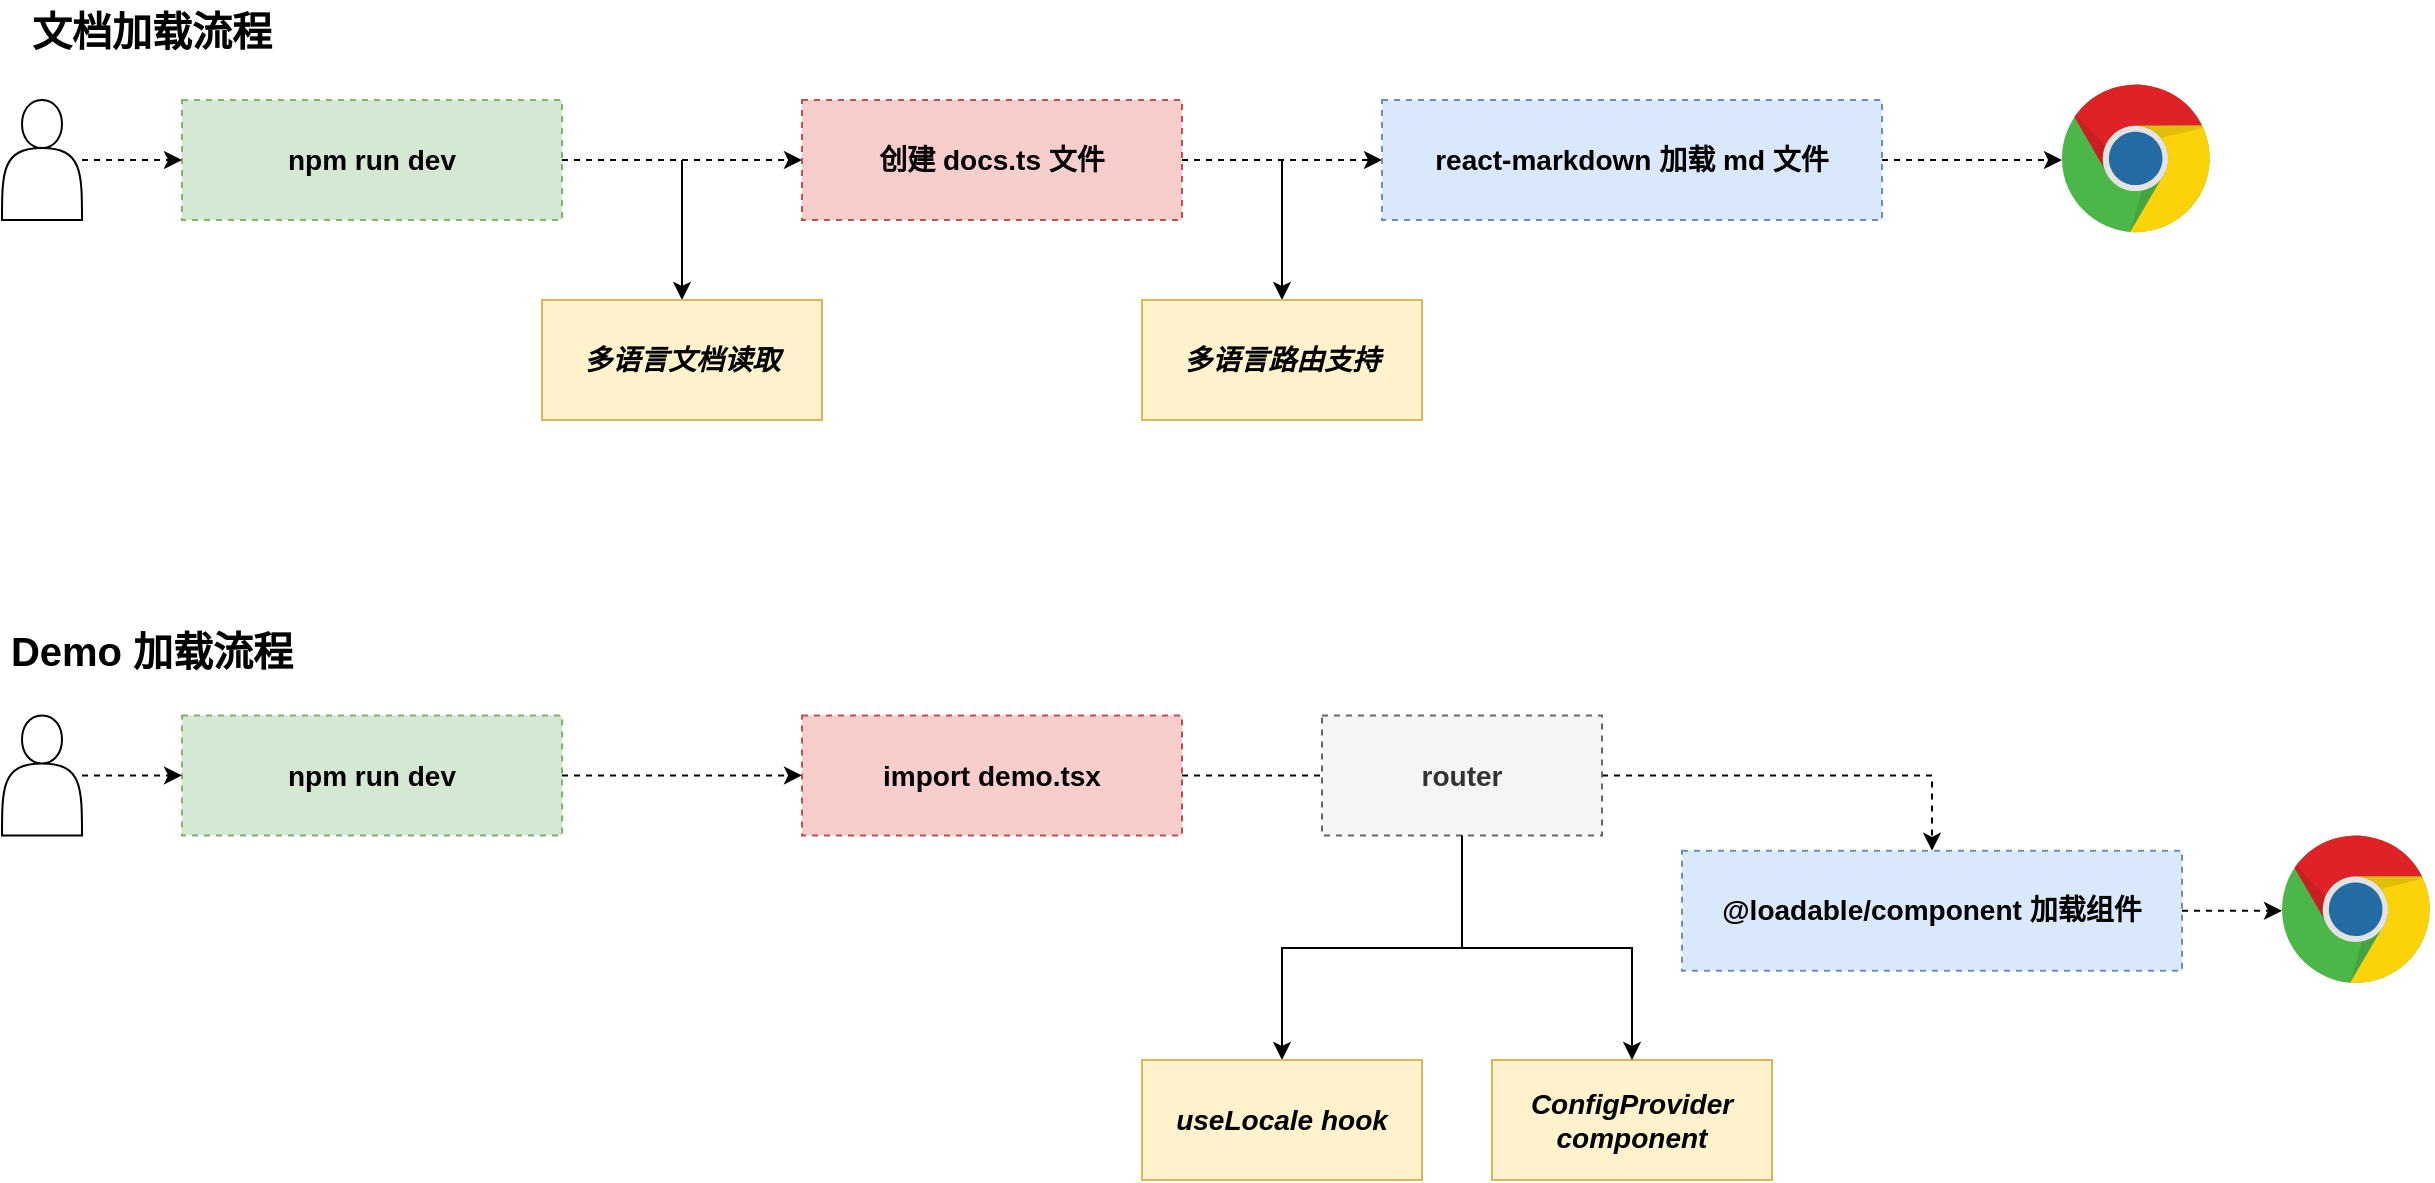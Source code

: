 <mxfile version="17.4.2" type="device"><diagram id="kgpKYQtTHZ0yAKxKKP6v" name="Page-1"><mxGraphModel dx="1234" dy="876" grid="1" gridSize="10" guides="1" tooltips="1" connect="1" arrows="1" fold="1" page="1" pageScale="1" pageWidth="850" pageHeight="1100" math="0" shadow="0"><root><mxCell id="0"/><mxCell id="1" parent="0"/><mxCell id="bSoj0NqJanOxbDouiIl2-3" value="" style="edgeStyle=orthogonalEdgeStyle;rounded=0;orthogonalLoop=1;jettySize=auto;html=1;dashed=1;fontSize=14;fontStyle=1" edge="1" parent="1" source="bSoj0NqJanOxbDouiIl2-1" target="bSoj0NqJanOxbDouiIl2-2"><mxGeometry relative="1" as="geometry"/></mxCell><mxCell id="bSoj0NqJanOxbDouiIl2-1" value="npm run dev" style="rounded=0;whiteSpace=wrap;html=1;fillColor=#d5e8d4;strokeColor=#82b366;dashed=1;fontSize=14;fontStyle=1" vertex="1" parent="1"><mxGeometry x="340" y="230" width="190" height="60" as="geometry"/></mxCell><mxCell id="bSoj0NqJanOxbDouiIl2-5" value="" style="edgeStyle=orthogonalEdgeStyle;rounded=0;orthogonalLoop=1;jettySize=auto;html=1;dashed=1;fontSize=14;fontStyle=1" edge="1" parent="1" source="bSoj0NqJanOxbDouiIl2-2" target="bSoj0NqJanOxbDouiIl2-4"><mxGeometry relative="1" as="geometry"/></mxCell><mxCell id="bSoj0NqJanOxbDouiIl2-2" value="创建 docs.ts 文件" style="whiteSpace=wrap;html=1;rounded=0;fillColor=#f8cecc;strokeColor=#b85450;dashed=1;fontSize=14;fontStyle=1" vertex="1" parent="1"><mxGeometry x="650" y="230" width="190" height="60" as="geometry"/></mxCell><mxCell id="bSoj0NqJanOxbDouiIl2-15" value="" style="edgeStyle=orthogonalEdgeStyle;rounded=0;orthogonalLoop=1;jettySize=auto;html=1;dashed=1;fontSize=14;fontStyle=1" edge="1" parent="1" source="bSoj0NqJanOxbDouiIl2-4" target="bSoj0NqJanOxbDouiIl2-14"><mxGeometry relative="1" as="geometry"/></mxCell><mxCell id="bSoj0NqJanOxbDouiIl2-4" value="react-markdown 加载 md 文件" style="whiteSpace=wrap;html=1;rounded=0;fillColor=#dae8fc;strokeColor=#6c8ebf;dashed=1;fontSize=14;fontStyle=1" vertex="1" parent="1"><mxGeometry x="940" y="230" width="250" height="60" as="geometry"/></mxCell><mxCell id="bSoj0NqJanOxbDouiIl2-7" value="" style="edgeStyle=elbowEdgeStyle;elbow=vertical;endArrow=classic;html=1;rounded=0;fontSize=14;fontStyle=1" edge="1" parent="1"><mxGeometry width="50" height="50" relative="1" as="geometry"><mxPoint x="590" y="260" as="sourcePoint"/><mxPoint x="590" y="330" as="targetPoint"/></mxGeometry></mxCell><mxCell id="bSoj0NqJanOxbDouiIl2-8" value="多语言文档读取" style="whiteSpace=wrap;html=1;rounded=0;fillColor=#fff2cc;strokeColor=#d6b656;fontSize=14;fontStyle=3" vertex="1" parent="1"><mxGeometry x="520" y="330" width="140" height="60" as="geometry"/></mxCell><mxCell id="bSoj0NqJanOxbDouiIl2-9" value="" style="edgeStyle=elbowEdgeStyle;elbow=vertical;endArrow=classic;html=1;rounded=0;fontSize=14;fontStyle=1" edge="1" parent="1"><mxGeometry width="50" height="50" relative="1" as="geometry"><mxPoint x="890" y="260" as="sourcePoint"/><mxPoint x="890" y="330" as="targetPoint"/></mxGeometry></mxCell><mxCell id="bSoj0NqJanOxbDouiIl2-10" value="多语言路由支持" style="whiteSpace=wrap;html=1;rounded=0;fillColor=#fff2cc;strokeColor=#d6b656;fontSize=14;fontStyle=3" vertex="1" parent="1"><mxGeometry x="820" y="330" width="140" height="60" as="geometry"/></mxCell><mxCell id="bSoj0NqJanOxbDouiIl2-13" value="" style="edgeStyle=orthogonalEdgeStyle;rounded=0;orthogonalLoop=1;jettySize=auto;html=1;dashed=1;fontSize=14;entryX=0;entryY=0.5;entryDx=0;entryDy=0;fontStyle=1" edge="1" parent="1" source="bSoj0NqJanOxbDouiIl2-11" target="bSoj0NqJanOxbDouiIl2-1"><mxGeometry relative="1" as="geometry"><mxPoint x="330" y="260" as="targetPoint"/></mxGeometry></mxCell><mxCell id="bSoj0NqJanOxbDouiIl2-11" value="" style="shape=actor;whiteSpace=wrap;html=1;fontSize=14;fontStyle=1" vertex="1" parent="1"><mxGeometry x="250" y="230" width="40" height="60" as="geometry"/></mxCell><mxCell id="bSoj0NqJanOxbDouiIl2-14" value="" style="dashed=0;outlineConnect=0;html=1;align=center;labelPosition=center;verticalLabelPosition=bottom;verticalAlign=top;shape=mxgraph.weblogos.chrome;fontSize=14;fontStyle=1" vertex="1" parent="1"><mxGeometry x="1280" y="222.3" width="74.8" height="75.4" as="geometry"/></mxCell><mxCell id="bSoj0NqJanOxbDouiIl2-16" value="" style="edgeStyle=orthogonalEdgeStyle;rounded=0;orthogonalLoop=1;jettySize=auto;html=1;dashed=1;fontSize=14;fontStyle=1" edge="1" parent="1" source="bSoj0NqJanOxbDouiIl2-17" target="bSoj0NqJanOxbDouiIl2-19"><mxGeometry relative="1" as="geometry"/></mxCell><mxCell id="bSoj0NqJanOxbDouiIl2-17" value="npm run dev" style="rounded=0;whiteSpace=wrap;html=1;fillColor=#d5e8d4;strokeColor=#82b366;dashed=1;fontSize=14;fontStyle=1" vertex="1" parent="1"><mxGeometry x="340" y="537.7" width="190" height="60" as="geometry"/></mxCell><mxCell id="bSoj0NqJanOxbDouiIl2-18" value="" style="edgeStyle=orthogonalEdgeStyle;rounded=0;orthogonalLoop=1;jettySize=auto;html=1;dashed=1;fontSize=14;fontStyle=1" edge="1" parent="1" source="bSoj0NqJanOxbDouiIl2-19" target="bSoj0NqJanOxbDouiIl2-21"><mxGeometry relative="1" as="geometry"/></mxCell><mxCell id="bSoj0NqJanOxbDouiIl2-19" value="import demo.tsx" style="whiteSpace=wrap;html=1;rounded=0;fillColor=#f8cecc;strokeColor=#b85450;dashed=1;fontSize=14;fontStyle=1" vertex="1" parent="1"><mxGeometry x="650" y="537.7" width="190" height="60" as="geometry"/></mxCell><mxCell id="bSoj0NqJanOxbDouiIl2-20" value="" style="edgeStyle=orthogonalEdgeStyle;rounded=0;orthogonalLoop=1;jettySize=auto;html=1;dashed=1;fontSize=14;fontStyle=1" edge="1" parent="1" source="bSoj0NqJanOxbDouiIl2-21" target="bSoj0NqJanOxbDouiIl2-28"><mxGeometry relative="1" as="geometry"/></mxCell><mxCell id="bSoj0NqJanOxbDouiIl2-21" value="@loadable/component 加载组件" style="whiteSpace=wrap;html=1;rounded=0;fillColor=#dae8fc;strokeColor=#6c8ebf;dashed=1;fontSize=14;fontStyle=1" vertex="1" parent="1"><mxGeometry x="1090" y="605.4" width="250" height="60" as="geometry"/></mxCell><mxCell id="bSoj0NqJanOxbDouiIl2-25" value="router" style="whiteSpace=wrap;html=1;rounded=0;fillColor=#f5f5f5;strokeColor=#666666;fontSize=14;dashed=1;fontColor=#333333;fontStyle=1" vertex="1" parent="1"><mxGeometry x="910" y="537.7" width="140" height="60" as="geometry"/></mxCell><mxCell id="bSoj0NqJanOxbDouiIl2-26" value="" style="edgeStyle=orthogonalEdgeStyle;rounded=0;orthogonalLoop=1;jettySize=auto;html=1;dashed=1;fontSize=14;entryX=0;entryY=0.5;entryDx=0;entryDy=0;fontStyle=1" edge="1" parent="1" source="bSoj0NqJanOxbDouiIl2-27" target="bSoj0NqJanOxbDouiIl2-17"><mxGeometry relative="1" as="geometry"><mxPoint x="330" y="567.7" as="targetPoint"/></mxGeometry></mxCell><mxCell id="bSoj0NqJanOxbDouiIl2-27" value="" style="shape=actor;whiteSpace=wrap;html=1;fontSize=14;fontStyle=1" vertex="1" parent="1"><mxGeometry x="250" y="537.7" width="40" height="60" as="geometry"/></mxCell><mxCell id="bSoj0NqJanOxbDouiIl2-28" value="" style="dashed=0;outlineConnect=0;html=1;align=center;labelPosition=center;verticalLabelPosition=bottom;verticalAlign=top;shape=mxgraph.weblogos.chrome;fontSize=14;fontStyle=1" vertex="1" parent="1"><mxGeometry x="1390" y="597.7" width="74.8" height="75.4" as="geometry"/></mxCell><mxCell id="bSoj0NqJanOxbDouiIl2-31" value="" style="edgeStyle=elbowEdgeStyle;elbow=vertical;endArrow=classic;html=1;rounded=0;fontSize=14;fontStyle=1" edge="1" parent="1" target="bSoj0NqJanOxbDouiIl2-35"><mxGeometry width="50" height="50" relative="1" as="geometry"><mxPoint x="980" y="597.7" as="sourcePoint"/><mxPoint x="980" y="667.7" as="targetPoint"/></mxGeometry></mxCell><mxCell id="bSoj0NqJanOxbDouiIl2-32" value="ConfigProvider&lt;br style=&quot;font-size: 14px;&quot;&gt;component" style="whiteSpace=wrap;html=1;rounded=0;fillColor=#fff2cc;strokeColor=#d6b656;fontSize=14;fontStyle=3" vertex="1" parent="1"><mxGeometry x="995" y="710" width="140" height="60" as="geometry"/></mxCell><mxCell id="bSoj0NqJanOxbDouiIl2-35" value="useLocale hook" style="whiteSpace=wrap;html=1;rounded=0;fillColor=#fff2cc;strokeColor=#d6b656;fontSize=14;fontStyle=3" vertex="1" parent="1"><mxGeometry x="820" y="710" width="140" height="60" as="geometry"/></mxCell><mxCell id="bSoj0NqJanOxbDouiIl2-36" value="" style="edgeStyle=elbowEdgeStyle;elbow=vertical;endArrow=classic;html=1;rounded=0;fontSize=14;entryX=0.5;entryY=0;entryDx=0;entryDy=0;exitX=0.5;exitY=1;exitDx=0;exitDy=0;fontStyle=1" edge="1" parent="1" source="bSoj0NqJanOxbDouiIl2-25" target="bSoj0NqJanOxbDouiIl2-32"><mxGeometry width="50" height="50" relative="1" as="geometry"><mxPoint x="990" y="607.7" as="sourcePoint"/><mxPoint x="890" y="720" as="targetPoint"/></mxGeometry></mxCell><mxCell id="bSoj0NqJanOxbDouiIl2-37" value="文档加载流程" style="text;html=1;strokeColor=none;fillColor=none;align=center;verticalAlign=middle;whiteSpace=wrap;rounded=0;dashed=1;fontSize=20;fontStyle=1" vertex="1" parent="1"><mxGeometry x="250" y="180" width="150" height="30" as="geometry"/></mxCell><mxCell id="bSoj0NqJanOxbDouiIl2-38" value="Demo 加载流程" style="text;html=1;strokeColor=none;fillColor=none;align=center;verticalAlign=middle;whiteSpace=wrap;rounded=0;dashed=1;fontSize=20;fontStyle=1" vertex="1" parent="1"><mxGeometry x="250" y="490" width="150" height="30" as="geometry"/></mxCell></root></mxGraphModel></diagram></mxfile>